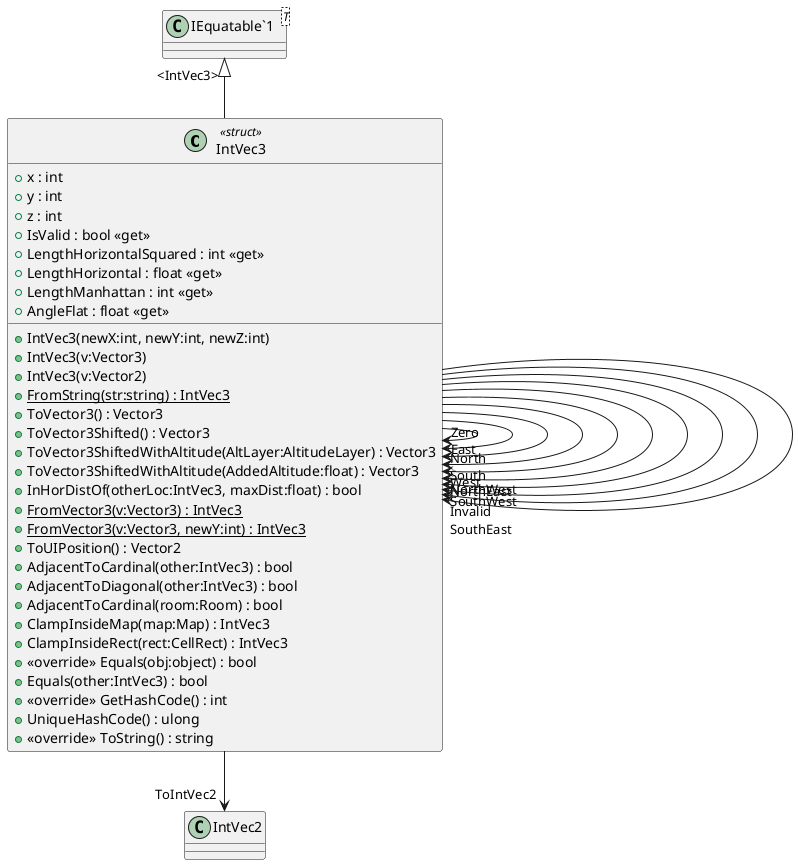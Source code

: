 @startuml
class IntVec3 <<struct>> {
    + x : int
    + y : int
    + z : int
    + IsValid : bool <<get>>
    + LengthHorizontalSquared : int <<get>>
    + LengthHorizontal : float <<get>>
    + LengthManhattan : int <<get>>
    + AngleFlat : float <<get>>
    + IntVec3(newX:int, newY:int, newZ:int)
    + IntVec3(v:Vector3)
    + IntVec3(v:Vector2)
    + {static} FromString(str:string) : IntVec3
    + ToVector3() : Vector3
    + ToVector3Shifted() : Vector3
    + ToVector3ShiftedWithAltitude(AltLayer:AltitudeLayer) : Vector3
    + ToVector3ShiftedWithAltitude(AddedAltitude:float) : Vector3
    + InHorDistOf(otherLoc:IntVec3, maxDist:float) : bool
    + {static} FromVector3(v:Vector3) : IntVec3
    + {static} FromVector3(v:Vector3, newY:int) : IntVec3
    + ToUIPosition() : Vector2
    + AdjacentToCardinal(other:IntVec3) : bool
    + AdjacentToDiagonal(other:IntVec3) : bool
    + AdjacentToCardinal(room:Room) : bool
    + ClampInsideMap(map:Map) : IntVec3
    + ClampInsideRect(rect:CellRect) : IntVec3
    + <<override>> Equals(obj:object) : bool
    + Equals(other:IntVec3) : bool
    + <<override>> GetHashCode() : int
    + UniqueHashCode() : ulong
    + <<override>> ToString() : string
}
class "IEquatable`1"<T> {
}
"IEquatable`1" "<IntVec3>" <|-- IntVec3
IntVec3 --> "ToIntVec2" IntVec2
IntVec3 --> "Zero" IntVec3
IntVec3 --> "North" IntVec3
IntVec3 --> "East" IntVec3
IntVec3 --> "South" IntVec3
IntVec3 --> "West" IntVec3
IntVec3 --> "NorthWest" IntVec3
IntVec3 --> "NorthEast" IntVec3
IntVec3 --> "SouthWest" IntVec3
IntVec3 --> "SouthEast" IntVec3
IntVec3 --> "Invalid" IntVec3
@enduml
